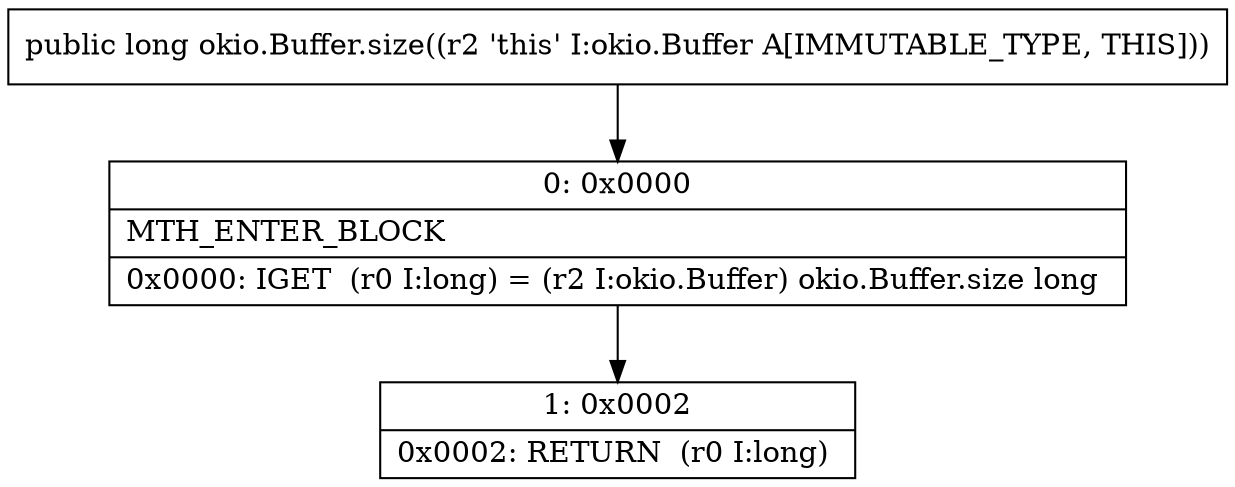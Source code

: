 digraph "CFG forokio.Buffer.size()J" {
Node_0 [shape=record,label="{0\:\ 0x0000|MTH_ENTER_BLOCK\l|0x0000: IGET  (r0 I:long) = (r2 I:okio.Buffer) okio.Buffer.size long \l}"];
Node_1 [shape=record,label="{1\:\ 0x0002|0x0002: RETURN  (r0 I:long) \l}"];
MethodNode[shape=record,label="{public long okio.Buffer.size((r2 'this' I:okio.Buffer A[IMMUTABLE_TYPE, THIS])) }"];
MethodNode -> Node_0;
Node_0 -> Node_1;
}

